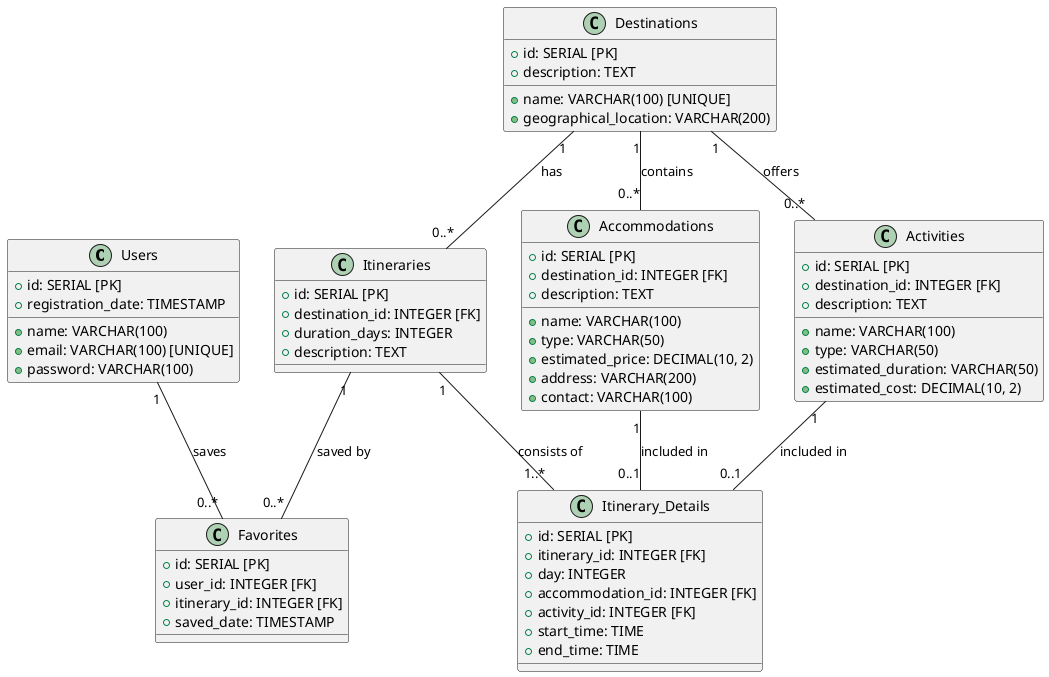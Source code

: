 @startuml

' Definition of the entities

class Users {
    +id: SERIAL [PK]
    +name: VARCHAR(100)
    +email: VARCHAR(100) [UNIQUE]
    +password: VARCHAR(100)
    +registration_date: TIMESTAMP
}

class Destinations {
    +id: SERIAL [PK]
    +name: VARCHAR(100) [UNIQUE]
    +description: TEXT
    +geographical_location: VARCHAR(200)
}

class Accommodations {
    +id: SERIAL [PK]
    +destination_id: INTEGER [FK]
    +name: VARCHAR(100)
    +type: VARCHAR(50)
    +estimated_price: DECIMAL(10, 2)
    +address: VARCHAR(200)
    +contact: VARCHAR(100)
    +description: TEXT
}

class Activities {
    +id: SERIAL [PK]
    +destination_id: INTEGER [FK]
    +name: VARCHAR(100)
    +description: TEXT
    +type: VARCHAR(50)
    +estimated_duration: VARCHAR(50)
    +estimated_cost: DECIMAL(10, 2)
}

class Itineraries {
    +id: SERIAL [PK]
    +destination_id: INTEGER [FK]
    +duration_days: INTEGER
    +description: TEXT
}

class Itinerary_Details {
    +id: SERIAL [PK]
    +itinerary_id: INTEGER [FK]
    +day: INTEGER
    +accommodation_id: INTEGER [FK]
    +activity_id: INTEGER [FK]
    +start_time: TIME
    +end_time: TIME
}

class Favorites {
    +id: SERIAL [PK]
    +user_id: INTEGER [FK]
    +itinerary_id: INTEGER [FK]
    +saved_date: TIMESTAMP
}

' Relationships with cardinality

Users "1" -- "0..*" Favorites : saves
Destinations "1" -- "0..*" Accommodations : contains
Destinations "1" -- "0..*" Activities : offers
Destinations "1" -- "0..*" Itineraries : has
Itineraries "1" -- "1..*" Itinerary_Details : consists of
Accommodations "1" -- "0..1" Itinerary_Details : included in
Activities "1" -- "0..1" Itinerary_Details : included in
Itineraries "1" -- "0..*" Favorites : saved by

@enduml
